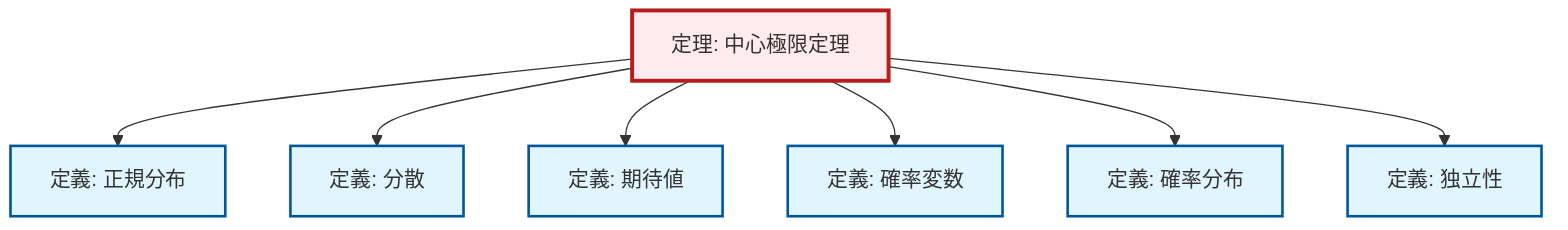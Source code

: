 graph TD
    classDef definition fill:#e1f5fe,stroke:#01579b,stroke-width:2px
    classDef theorem fill:#f3e5f5,stroke:#4a148c,stroke-width:2px
    classDef axiom fill:#fff3e0,stroke:#e65100,stroke-width:2px
    classDef example fill:#e8f5e9,stroke:#1b5e20,stroke-width:2px
    classDef current fill:#ffebee,stroke:#b71c1c,stroke-width:3px
    def-independence["定義: 独立性"]:::definition
    def-normal-distribution["定義: 正規分布"]:::definition
    thm-central-limit["定理: 中心極限定理"]:::theorem
    def-random-variable["定義: 確率変数"]:::definition
    def-probability-distribution["定義: 確率分布"]:::definition
    def-expectation["定義: 期待値"]:::definition
    def-variance["定義: 分散"]:::definition
    thm-central-limit --> def-normal-distribution
    thm-central-limit --> def-variance
    thm-central-limit --> def-expectation
    thm-central-limit --> def-random-variable
    thm-central-limit --> def-probability-distribution
    thm-central-limit --> def-independence
    class thm-central-limit current